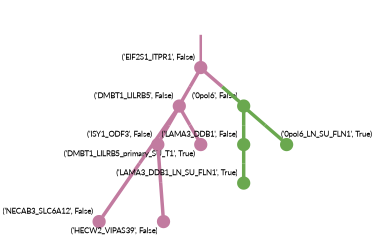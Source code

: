 strict digraph  {
graph[splines=false]; nodesep=0.7; rankdir=TB; ranksep=0.6; forcelabels=true; dpi=600; size=2.5;
0 [color="#c27ba0ff", fillcolor="#c27ba0ff", fixedsize=true, fontname=Lato, fontsize="12pt", height="0.25", label="", penwidth=3, shape=circle, style=filled, xlabel="('EIF2S1_ITPR1', False)"];
3 [color="#c27ba0ff", fillcolor="#c27ba0ff", fixedsize=true, fontname=Lato, fontsize="12pt", height="0.25", label="", penwidth=3, shape=circle, style=filled, xlabel="('DMBT1_LILRB5', False)"];
6 [color="#6aa84fff", fillcolor="#6aa84fff", fixedsize=true, fontname=Lato, fontsize="12pt", height="0.25", label="", penwidth=3, shape=circle, style=filled, xlabel="('0pol6', False)"];
1 [color="#c27ba0ff", fillcolor="#c27ba0ff", fixedsize=true, fontname=Lato, fontsize="12pt", height="0.25", label="", penwidth=3, shape=circle, style=filled, xlabel="('NECAB3_SLC6A12', False)"];
5 [color="#c27ba0ff", fillcolor="#c27ba0ff", fixedsize=true, fontname=Lato, fontsize="12pt", height="0.25", label="", penwidth=3, shape=circle, style=filled, xlabel="('ISY1_ODF3', False)"];
9 [color="#c27ba0ff", fillcolor="#c27ba0ff", fixedsize=true, fontname=Lato, fontsize="12pt", height="0.25", label="", penwidth=3, shape=circle, style=filled, xlabel="('DMBT1_LILRB5_primary_SU_T1', True)"];
4 [color="#6aa84fff", fillcolor="#6aa84fff", fixedsize=true, fontname=Lato, fontsize="12pt", height="0.25", label="", penwidth=3, shape=circle, style=filled, xlabel="('LAMA3_DDB1', False)"];
8 [color="#6aa84fff", fillcolor="#6aa84fff", fixedsize=true, fontname=Lato, fontsize="12pt", height="0.25", label="", penwidth=3, shape=circle, style=filled, xlabel="('LAMA3_DDB1_LN_SU_FLN1', True)"];
2 [color="#c27ba0ff", fillcolor="#c27ba0ff", fixedsize=true, fontname=Lato, fontsize="12pt", height="0.25", label="", penwidth=3, shape=circle, style=filled, xlabel="('HECW2_VIPAS39', False)"];
7 [color="#6aa84fff", fillcolor="#6aa84fff", fixedsize=true, fontname=Lato, fontsize="12pt", height="0.25", label="", penwidth=3, shape=circle, style=filled, xlabel="('0pol6_LN_SU_FLN1', True)"];
normal [label="", penwidth=3, style=invis, xlabel="('EIF2S1_ITPR1', False)"];
0 -> 3  [arrowsize=0, color="#c27ba0ff;0.5:#c27ba0ff", minlen="1.5", penwidth="5.5", style=solid];
0 -> 6  [arrowsize=0, color="#c27ba0ff;0.5:#6aa84fff", minlen="1.2083333730697632", penwidth="5.5", style=solid];
3 -> 1  [arrowsize=0, color="#c27ba0ff;0.5:#c27ba0ff", minlen="3.0", penwidth="5.5", style=solid];
3 -> 5  [arrowsize=0, color="#c27ba0ff;0.5:#c27ba0ff", minlen="1.4166666269302368", penwidth="5.5", style=solid];
3 -> 9  [arrowsize=0, color="#c27ba0ff;0.5:#c27ba0ff", minlen="1.2083333730697632", penwidth="5.5", style=solid];
6 -> 4  [arrowsize=0, color="#6aa84fff;0.5:#6aa84fff", minlen="1.5", penwidth="5.5", style=solid];
6 -> 7  [arrowsize=0, color="#6aa84fff;0.5:#6aa84fff", minlen="1.2083333730697632", penwidth="5.5", style=solid];
5 -> 2  [arrowsize=0, color="#c27ba0ff;0.5:#c27ba0ff", minlen="2.4166665077209473", penwidth="5.5", style=solid];
4 -> 8  [arrowsize=0, color="#6aa84fff;0.5:#6aa84fff", minlen="1.2083333730697632", penwidth="5.5", style=solid];
normal -> 0  [arrowsize=0, color="#c27ba0ff", label="", penwidth=4, style=solid];
}
